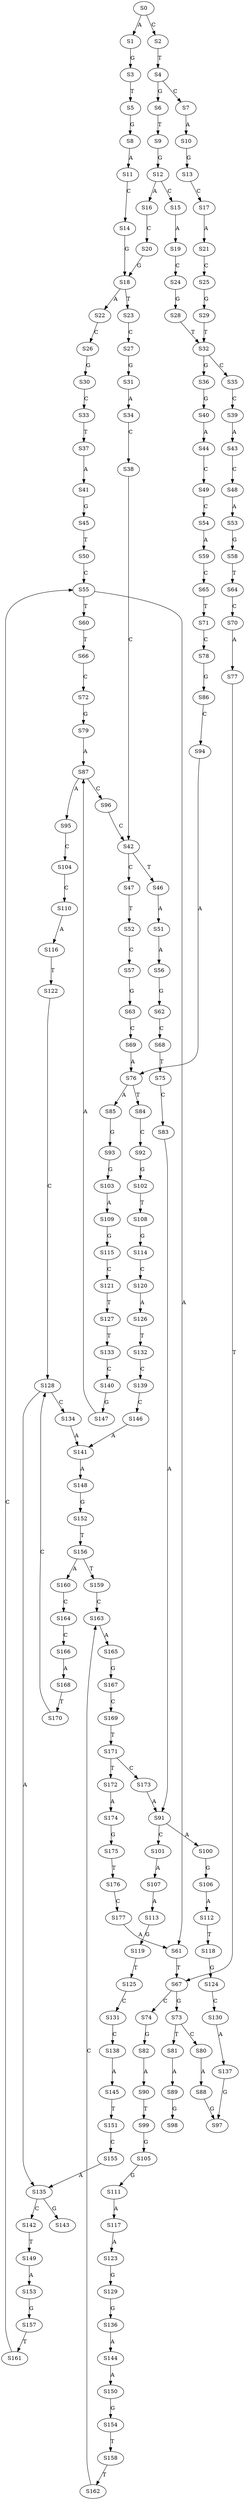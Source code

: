 strict digraph  {
	S0 -> S1 [ label = A ];
	S0 -> S2 [ label = C ];
	S1 -> S3 [ label = G ];
	S2 -> S4 [ label = T ];
	S3 -> S5 [ label = T ];
	S4 -> S6 [ label = G ];
	S4 -> S7 [ label = C ];
	S5 -> S8 [ label = G ];
	S6 -> S9 [ label = T ];
	S7 -> S10 [ label = A ];
	S8 -> S11 [ label = A ];
	S9 -> S12 [ label = G ];
	S10 -> S13 [ label = G ];
	S11 -> S14 [ label = C ];
	S12 -> S15 [ label = C ];
	S12 -> S16 [ label = A ];
	S13 -> S17 [ label = C ];
	S14 -> S18 [ label = G ];
	S15 -> S19 [ label = A ];
	S16 -> S20 [ label = C ];
	S17 -> S21 [ label = A ];
	S18 -> S22 [ label = A ];
	S18 -> S23 [ label = T ];
	S19 -> S24 [ label = C ];
	S20 -> S18 [ label = G ];
	S21 -> S25 [ label = C ];
	S22 -> S26 [ label = C ];
	S23 -> S27 [ label = C ];
	S24 -> S28 [ label = G ];
	S25 -> S29 [ label = G ];
	S26 -> S30 [ label = G ];
	S27 -> S31 [ label = G ];
	S28 -> S32 [ label = T ];
	S29 -> S32 [ label = T ];
	S30 -> S33 [ label = C ];
	S31 -> S34 [ label = A ];
	S32 -> S35 [ label = C ];
	S32 -> S36 [ label = G ];
	S33 -> S37 [ label = T ];
	S34 -> S38 [ label = C ];
	S35 -> S39 [ label = C ];
	S36 -> S40 [ label = G ];
	S37 -> S41 [ label = A ];
	S38 -> S42 [ label = C ];
	S39 -> S43 [ label = A ];
	S40 -> S44 [ label = A ];
	S41 -> S45 [ label = G ];
	S42 -> S46 [ label = T ];
	S42 -> S47 [ label = C ];
	S43 -> S48 [ label = C ];
	S44 -> S49 [ label = C ];
	S45 -> S50 [ label = T ];
	S46 -> S51 [ label = A ];
	S47 -> S52 [ label = T ];
	S48 -> S53 [ label = A ];
	S49 -> S54 [ label = C ];
	S50 -> S55 [ label = C ];
	S51 -> S56 [ label = A ];
	S52 -> S57 [ label = C ];
	S53 -> S58 [ label = G ];
	S54 -> S59 [ label = A ];
	S55 -> S60 [ label = T ];
	S55 -> S61 [ label = A ];
	S56 -> S62 [ label = G ];
	S57 -> S63 [ label = G ];
	S58 -> S64 [ label = T ];
	S59 -> S65 [ label = C ];
	S60 -> S66 [ label = T ];
	S61 -> S67 [ label = T ];
	S62 -> S68 [ label = C ];
	S63 -> S69 [ label = C ];
	S64 -> S70 [ label = C ];
	S65 -> S71 [ label = T ];
	S66 -> S72 [ label = C ];
	S67 -> S73 [ label = G ];
	S67 -> S74 [ label = C ];
	S68 -> S75 [ label = T ];
	S69 -> S76 [ label = A ];
	S70 -> S77 [ label = A ];
	S71 -> S78 [ label = C ];
	S72 -> S79 [ label = G ];
	S73 -> S80 [ label = C ];
	S73 -> S81 [ label = T ];
	S74 -> S82 [ label = G ];
	S75 -> S83 [ label = C ];
	S76 -> S84 [ label = T ];
	S76 -> S85 [ label = A ];
	S77 -> S67 [ label = T ];
	S78 -> S86 [ label = G ];
	S79 -> S87 [ label = A ];
	S80 -> S88 [ label = A ];
	S81 -> S89 [ label = A ];
	S82 -> S90 [ label = A ];
	S83 -> S91 [ label = A ];
	S84 -> S92 [ label = C ];
	S85 -> S93 [ label = G ];
	S86 -> S94 [ label = C ];
	S87 -> S95 [ label = A ];
	S87 -> S96 [ label = C ];
	S88 -> S97 [ label = G ];
	S89 -> S98 [ label = G ];
	S90 -> S99 [ label = T ];
	S91 -> S100 [ label = A ];
	S91 -> S101 [ label = C ];
	S92 -> S102 [ label = G ];
	S93 -> S103 [ label = G ];
	S94 -> S76 [ label = A ];
	S95 -> S104 [ label = C ];
	S96 -> S42 [ label = C ];
	S99 -> S105 [ label = G ];
	S100 -> S106 [ label = G ];
	S101 -> S107 [ label = A ];
	S102 -> S108 [ label = T ];
	S103 -> S109 [ label = A ];
	S104 -> S110 [ label = C ];
	S105 -> S111 [ label = G ];
	S106 -> S112 [ label = A ];
	S107 -> S113 [ label = A ];
	S108 -> S114 [ label = G ];
	S109 -> S115 [ label = G ];
	S110 -> S116 [ label = A ];
	S111 -> S117 [ label = A ];
	S112 -> S118 [ label = T ];
	S113 -> S119 [ label = G ];
	S114 -> S120 [ label = C ];
	S115 -> S121 [ label = C ];
	S116 -> S122 [ label = T ];
	S117 -> S123 [ label = A ];
	S118 -> S124 [ label = G ];
	S119 -> S125 [ label = T ];
	S120 -> S126 [ label = A ];
	S121 -> S127 [ label = T ];
	S122 -> S128 [ label = C ];
	S123 -> S129 [ label = G ];
	S124 -> S130 [ label = C ];
	S125 -> S131 [ label = C ];
	S126 -> S132 [ label = T ];
	S127 -> S133 [ label = T ];
	S128 -> S134 [ label = C ];
	S128 -> S135 [ label = A ];
	S129 -> S136 [ label = G ];
	S130 -> S137 [ label = A ];
	S131 -> S138 [ label = C ];
	S132 -> S139 [ label = C ];
	S133 -> S140 [ label = C ];
	S134 -> S141 [ label = A ];
	S135 -> S142 [ label = C ];
	S135 -> S143 [ label = G ];
	S136 -> S144 [ label = A ];
	S137 -> S97 [ label = G ];
	S138 -> S145 [ label = A ];
	S139 -> S146 [ label = C ];
	S140 -> S147 [ label = G ];
	S141 -> S148 [ label = A ];
	S142 -> S149 [ label = T ];
	S144 -> S150 [ label = A ];
	S145 -> S151 [ label = T ];
	S146 -> S141 [ label = A ];
	S147 -> S87 [ label = A ];
	S148 -> S152 [ label = G ];
	S149 -> S153 [ label = A ];
	S150 -> S154 [ label = G ];
	S151 -> S155 [ label = C ];
	S152 -> S156 [ label = T ];
	S153 -> S157 [ label = G ];
	S154 -> S158 [ label = T ];
	S155 -> S135 [ label = A ];
	S156 -> S159 [ label = T ];
	S156 -> S160 [ label = A ];
	S157 -> S161 [ label = T ];
	S158 -> S162 [ label = T ];
	S159 -> S163 [ label = C ];
	S160 -> S164 [ label = C ];
	S161 -> S55 [ label = C ];
	S162 -> S163 [ label = C ];
	S163 -> S165 [ label = A ];
	S164 -> S166 [ label = C ];
	S165 -> S167 [ label = G ];
	S166 -> S168 [ label = A ];
	S167 -> S169 [ label = C ];
	S168 -> S170 [ label = T ];
	S169 -> S171 [ label = T ];
	S170 -> S128 [ label = C ];
	S171 -> S172 [ label = T ];
	S171 -> S173 [ label = C ];
	S172 -> S174 [ label = A ];
	S173 -> S91 [ label = A ];
	S174 -> S175 [ label = G ];
	S175 -> S176 [ label = T ];
	S176 -> S177 [ label = C ];
	S177 -> S61 [ label = A ];
}
